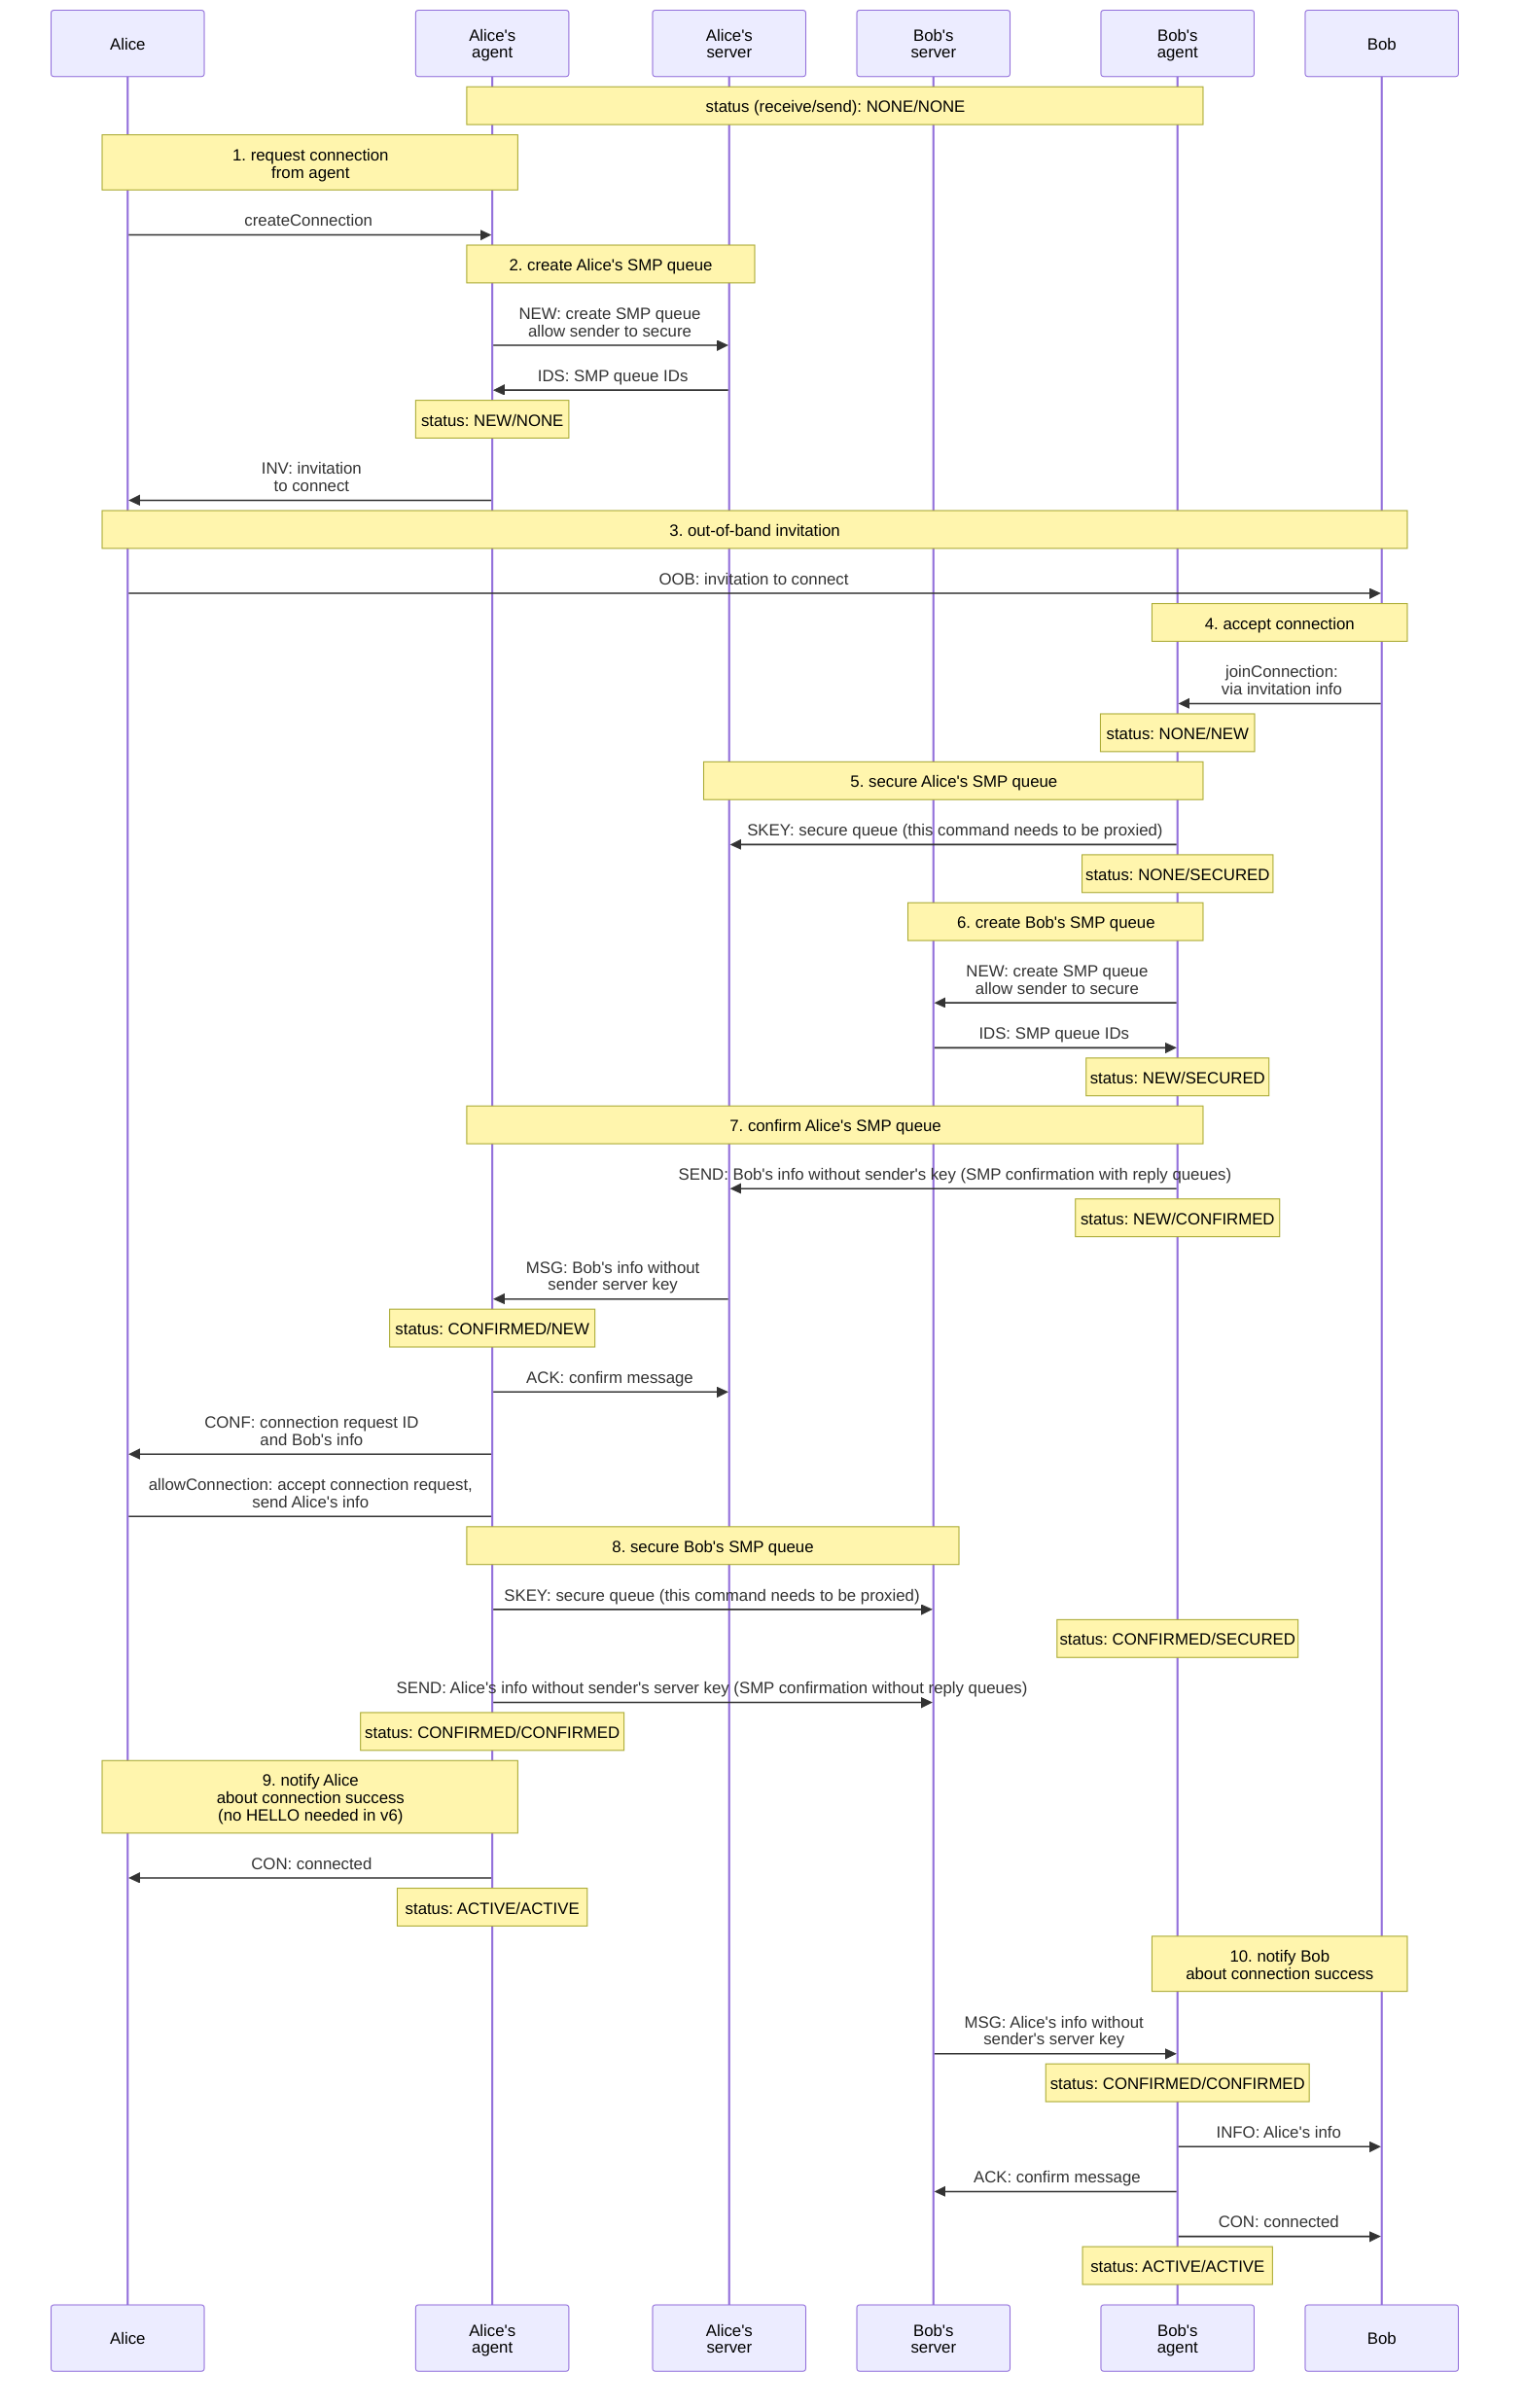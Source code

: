 sequenceDiagram
  participant A as Alice
  participant AA as Alice's<br>agent
  participant AS as Alice's<br>server
  participant BS as Bob's<br>server
  participant BA as Bob's<br>agent
  participant B as Bob

  note over AA, BA: status (receive/send): NONE/NONE

  note over A, AA: 1. request connection<br>from agent
  A ->> AA: createConnection
 
  note over AA, AS: 2. create Alice's SMP queue
  AA ->> AS: NEW: create SMP queue<br>allow sender to secure
  AS ->> AA: IDS: SMP queue IDs
  note over AA: status: NEW/NONE

  AA ->> A: INV: invitation<br>to connect

  note over A, B: 3. out-of-band invitation
  A ->> B: OOB: invitation to connect

  note over BA, B: 4. accept connection
  B ->> BA: joinConnection:<br>via invitation info
  note over BA: status: NONE/NEW

  note over BA, AS: 5. secure Alice's SMP queue
  BA ->> AS: SKEY: secure queue (this command needs to be proxied)
  note over BA: status: NONE/SECURED

  note over BA, BS: 6. create Bob's SMP queue
  BA ->> BS: NEW: create SMP queue<br>allow sender to secure
  BS ->> BA: IDS: SMP queue IDs
  note over BA: status: NEW/SECURED

  note over BA, AA: 7. confirm Alice's SMP queue
  BA ->> AS: SEND: Bob's info without sender's key (SMP confirmation with reply queues)
  note over BA: status: NEW/CONFIRMED

  AS ->> AA: MSG: Bob's info without<br>sender server key
  note over AA: status: CONFIRMED/NEW
  AA ->> AS: ACK: confirm message
  AA ->> A: CONF: connection request ID<br>and Bob's info
  A -> AA: allowConnection: accept connection request,<br>send Alice's info
  
  note over AA, BS: 8. secure Bob's SMP queue
  AA ->> BS: SKEY: secure queue (this command needs to be proxied)
  note over BA: status: CONFIRMED/SECURED

  AA ->> BS: SEND: Alice's info without sender's server key (SMP confirmation without reply queues)
  note over AA: status: CONFIRMED/CONFIRMED

  note over AA, A: 9. notify Alice<br>about connection success<br>(no HELLO needed in v6)
  AA ->> A: CON: connected
  note over AA: status: ACTIVE/ACTIVE

  note over BA, B: 10. notify Bob<br>about connection success
  BS ->> BA: MSG: Alice's info without<br>sender's server key
  note over BA: status: CONFIRMED/CONFIRMED
  BA ->> B: INFO: Alice's info
  BA ->> BS: ACK: confirm message

  BA ->> B: CON: connected
  note over BA: status: ACTIVE/ACTIVE